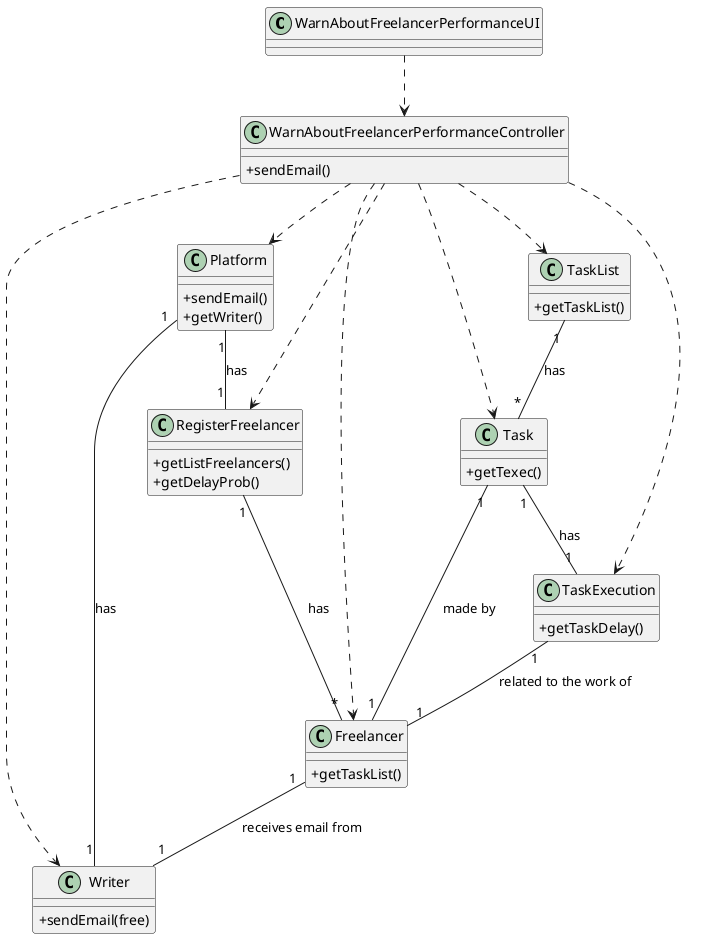 @startuml
skinparam classAttributeIconSize 0

class WarnAboutFreelancerPerformanceUI{
}

class WarnAboutFreelancerPerformanceController{
    +sendEmail()
}

class Platform {
    +sendEmail()
    +getWriter()
}

class RegisterFreelancer {
    +getListFreelancers()
    +getDelayProb()
}

class Freelancer{
    +getTaskList()
}

class TaskList{
    +getTaskList()
}

class Task{
    +getTexec()
}

class TaskExecution{
    +getTaskDelay()
}

class Writer {
    +sendEmail(free)
} 

WarnAboutFreelancerPerformanceUI ..> WarnAboutFreelancerPerformanceController

WarnAboutFreelancerPerformanceController ..> Platform
WarnAboutFreelancerPerformanceController ..> RegisterFreelancer
WarnAboutFreelancerPerformanceController ..> Freelancer
WarnAboutFreelancerPerformanceController ..> TaskList
WarnAboutFreelancerPerformanceController ..> Task
WarnAboutFreelancerPerformanceController ..> TaskExecution
WarnAboutFreelancerPerformanceController ..> Writer

Platform "1"-- "1" RegisterFreelancer: has
Platform "1"-- "1" Writer: has

RegisterFreelancer "1" --  "*" Freelancer: has

Task "1" -- "1" Freelancer: made by

Freelancer "1" -- "1" Writer: receives email from

TaskList "1" -- "*" Task: has 

Task "1" -- "1" TaskExecution : has    

TaskExecution "1" -- "1" Freelancer: related to the work of 
    


@enduml